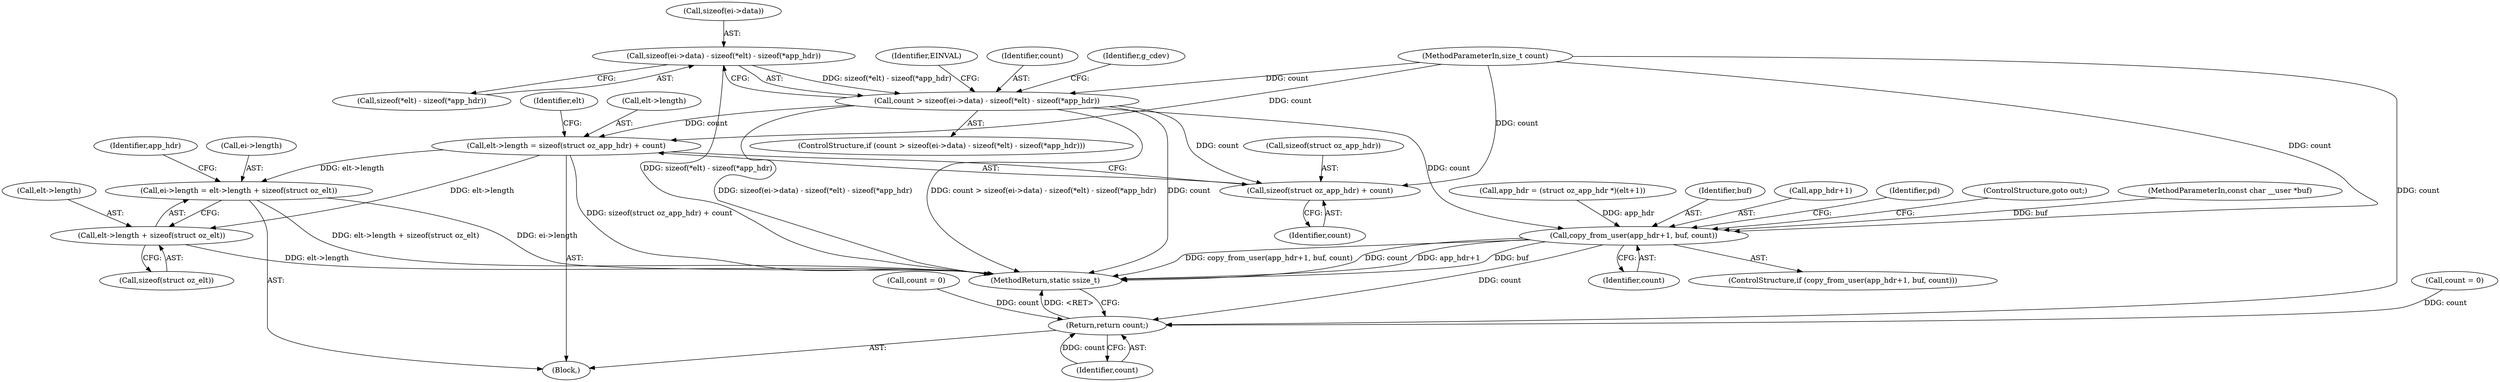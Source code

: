 digraph "0_linux_c2c65cd2e14ada6de44cb527e7f1990bede24e15@API" {
"1000115" [label="(Call,sizeof(ei->data) - sizeof(*elt) - sizeof(*app_hdr))"];
"1000113" [label="(Call,count > sizeof(ei->data) - sizeof(*elt) - sizeof(*app_hdr))"];
"1000199" [label="(Call,elt->length = sizeof(struct oz_app_hdr) + count)"];
"1000217" [label="(Call,ei->length = elt->length + sizeof(struct oz_elt))"];
"1000221" [label="(Call,elt->length + sizeof(struct oz_elt))"];
"1000203" [label="(Call,sizeof(struct oz_app_hdr) + count)"];
"1000233" [label="(Call,copy_from_user(app_hdr+1, buf, count))"];
"1000334" [label="(Return,return count;)"];
"1000120" [label="(Call,sizeof(*elt) - sizeof(*app_hdr))"];
"1000204" [label="(Call,sizeof(struct oz_app_hdr))"];
"1000238" [label="(Identifier,count)"];
"1000234" [label="(Call,app_hdr+1)"];
"1000316" [label="(Call,count = 0)"];
"1000102" [label="(MethodParameterIn,const char __user *buf)"];
"1000129" [label="(Identifier,EINVAL)"];
"1000233" [label="(Call,copy_from_user(app_hdr+1, buf, count))"];
"1000229" [label="(Identifier,app_hdr)"];
"1000232" [label="(ControlStructure,if (copy_from_user(app_hdr+1, buf, count)))"];
"1000192" [label="(Call,app_hdr = (struct oz_app_hdr *)(elt+1))"];
"1000112" [label="(ControlStructure,if (count > sizeof(ei->data) - sizeof(*elt) - sizeof(*app_hdr)))"];
"1000218" [label="(Call,ei->length)"];
"1000105" [label="(Block,)"];
"1000114" [label="(Identifier,count)"];
"1000335" [label="(Identifier,count)"];
"1000336" [label="(MethodReturn,static ssize_t)"];
"1000115" [label="(Call,sizeof(ei->data) - sizeof(*elt) - sizeof(*app_hdr))"];
"1000221" [label="(Call,elt->length + sizeof(struct oz_elt))"];
"1000200" [label="(Call,elt->length)"];
"1000116" [label="(Call,sizeof(ei->data))"];
"1000133" [label="(Identifier,g_cdev)"];
"1000334" [label="(Return,return count;)"];
"1000222" [label="(Call,elt->length)"];
"1000199" [label="(Call,elt->length = sizeof(struct oz_app_hdr) + count)"];
"1000113" [label="(Call,count > sizeof(ei->data) - sizeof(*elt) - sizeof(*app_hdr))"];
"1000237" [label="(Identifier,buf)"];
"1000209" [label="(Identifier,elt)"];
"1000225" [label="(Call,sizeof(struct oz_elt))"];
"1000206" [label="(Identifier,count)"];
"1000103" [label="(MethodParameterIn,size_t count)"];
"1000244" [label="(Identifier,pd)"];
"1000203" [label="(Call,sizeof(struct oz_app_hdr) + count)"];
"1000239" [label="(ControlStructure,goto out;)"];
"1000181" [label="(Call,count = 0)"];
"1000217" [label="(Call,ei->length = elt->length + sizeof(struct oz_elt))"];
"1000115" -> "1000113"  [label="AST: "];
"1000115" -> "1000120"  [label="CFG: "];
"1000116" -> "1000115"  [label="AST: "];
"1000120" -> "1000115"  [label="AST: "];
"1000113" -> "1000115"  [label="CFG: "];
"1000115" -> "1000336"  [label="DDG: sizeof(*elt) - sizeof(*app_hdr)"];
"1000115" -> "1000113"  [label="DDG: sizeof(*elt) - sizeof(*app_hdr)"];
"1000113" -> "1000112"  [label="AST: "];
"1000114" -> "1000113"  [label="AST: "];
"1000129" -> "1000113"  [label="CFG: "];
"1000133" -> "1000113"  [label="CFG: "];
"1000113" -> "1000336"  [label="DDG: count"];
"1000113" -> "1000336"  [label="DDG: sizeof(ei->data) - sizeof(*elt) - sizeof(*app_hdr)"];
"1000113" -> "1000336"  [label="DDG: count > sizeof(ei->data) - sizeof(*elt) - sizeof(*app_hdr)"];
"1000103" -> "1000113"  [label="DDG: count"];
"1000113" -> "1000199"  [label="DDG: count"];
"1000113" -> "1000203"  [label="DDG: count"];
"1000113" -> "1000233"  [label="DDG: count"];
"1000199" -> "1000105"  [label="AST: "];
"1000199" -> "1000203"  [label="CFG: "];
"1000200" -> "1000199"  [label="AST: "];
"1000203" -> "1000199"  [label="AST: "];
"1000209" -> "1000199"  [label="CFG: "];
"1000199" -> "1000336"  [label="DDG: sizeof(struct oz_app_hdr) + count"];
"1000103" -> "1000199"  [label="DDG: count"];
"1000199" -> "1000217"  [label="DDG: elt->length"];
"1000199" -> "1000221"  [label="DDG: elt->length"];
"1000217" -> "1000105"  [label="AST: "];
"1000217" -> "1000221"  [label="CFG: "];
"1000218" -> "1000217"  [label="AST: "];
"1000221" -> "1000217"  [label="AST: "];
"1000229" -> "1000217"  [label="CFG: "];
"1000217" -> "1000336"  [label="DDG: elt->length + sizeof(struct oz_elt)"];
"1000217" -> "1000336"  [label="DDG: ei->length"];
"1000221" -> "1000225"  [label="CFG: "];
"1000222" -> "1000221"  [label="AST: "];
"1000225" -> "1000221"  [label="AST: "];
"1000221" -> "1000336"  [label="DDG: elt->length"];
"1000203" -> "1000206"  [label="CFG: "];
"1000204" -> "1000203"  [label="AST: "];
"1000206" -> "1000203"  [label="AST: "];
"1000103" -> "1000203"  [label="DDG: count"];
"1000233" -> "1000232"  [label="AST: "];
"1000233" -> "1000238"  [label="CFG: "];
"1000234" -> "1000233"  [label="AST: "];
"1000237" -> "1000233"  [label="AST: "];
"1000238" -> "1000233"  [label="AST: "];
"1000239" -> "1000233"  [label="CFG: "];
"1000244" -> "1000233"  [label="CFG: "];
"1000233" -> "1000336"  [label="DDG: buf"];
"1000233" -> "1000336"  [label="DDG: copy_from_user(app_hdr+1, buf, count)"];
"1000233" -> "1000336"  [label="DDG: count"];
"1000233" -> "1000336"  [label="DDG: app_hdr+1"];
"1000192" -> "1000233"  [label="DDG: app_hdr"];
"1000102" -> "1000233"  [label="DDG: buf"];
"1000103" -> "1000233"  [label="DDG: count"];
"1000233" -> "1000334"  [label="DDG: count"];
"1000334" -> "1000105"  [label="AST: "];
"1000334" -> "1000335"  [label="CFG: "];
"1000335" -> "1000334"  [label="AST: "];
"1000336" -> "1000334"  [label="CFG: "];
"1000334" -> "1000336"  [label="DDG: <RET>"];
"1000335" -> "1000334"  [label="DDG: count"];
"1000181" -> "1000334"  [label="DDG: count"];
"1000316" -> "1000334"  [label="DDG: count"];
"1000103" -> "1000334"  [label="DDG: count"];
}
